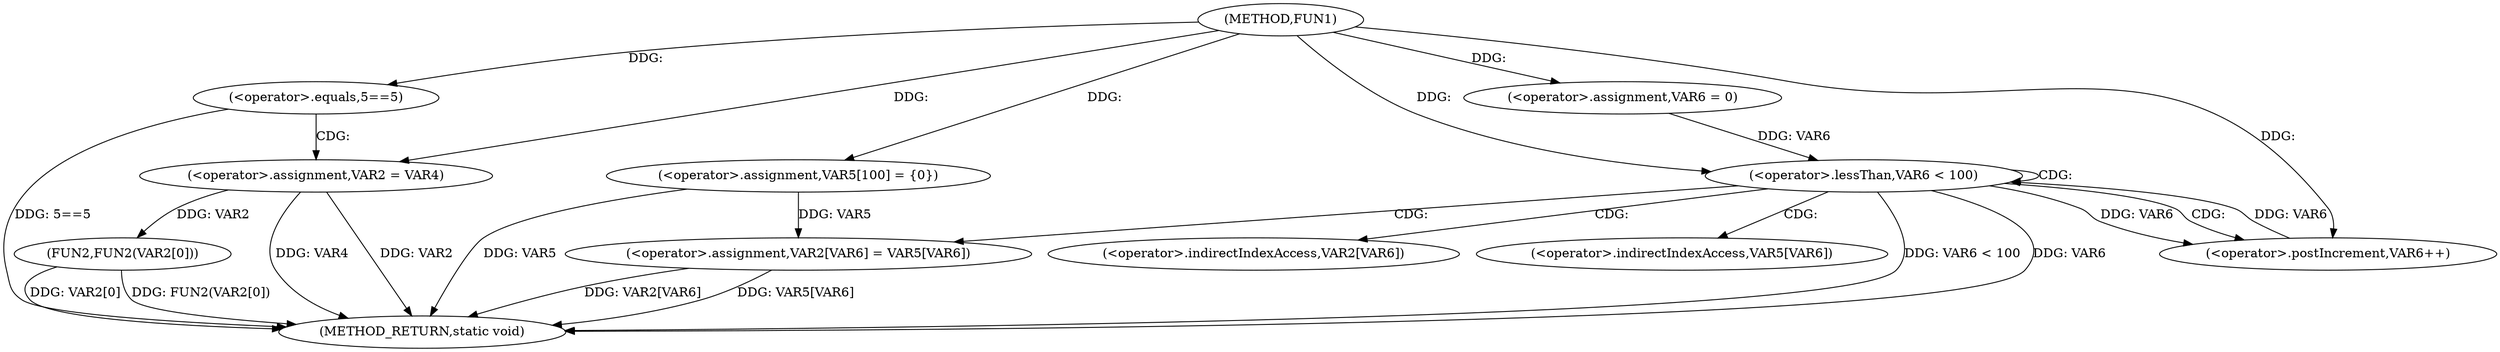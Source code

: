 digraph FUN1 {  
"1000100" [label = "(METHOD,FUN1)" ]
"1000140" [label = "(METHOD_RETURN,static void)" ]
"1000106" [label = "(<operator>.equals,5==5)" ]
"1000110" [label = "(<operator>.assignment,VAR2 = VAR4)" ]
"1000115" [label = "(<operator>.assignment,VAR5[100] = {0})" ]
"1000120" [label = "(<operator>.assignment,VAR6 = 0)" ]
"1000123" [label = "(<operator>.lessThan,VAR6 < 100)" ]
"1000126" [label = "(<operator>.postIncrement,VAR6++)" ]
"1000129" [label = "(<operator>.assignment,VAR2[VAR6] = VAR5[VAR6])" ]
"1000136" [label = "(FUN2,FUN2(VAR2[0]))" ]
"1000130" [label = "(<operator>.indirectIndexAccess,VAR2[VAR6])" ]
"1000133" [label = "(<operator>.indirectIndexAccess,VAR5[VAR6])" ]
  "1000123" -> "1000140"  [ label = "DDG: VAR6 < 100"] 
  "1000136" -> "1000140"  [ label = "DDG: FUN2(VAR2[0])"] 
  "1000123" -> "1000140"  [ label = "DDG: VAR6"] 
  "1000129" -> "1000140"  [ label = "DDG: VAR2[VAR6]"] 
  "1000129" -> "1000140"  [ label = "DDG: VAR5[VAR6]"] 
  "1000110" -> "1000140"  [ label = "DDG: VAR4"] 
  "1000110" -> "1000140"  [ label = "DDG: VAR2"] 
  "1000115" -> "1000140"  [ label = "DDG: VAR5"] 
  "1000136" -> "1000140"  [ label = "DDG: VAR2[0]"] 
  "1000106" -> "1000140"  [ label = "DDG: 5==5"] 
  "1000100" -> "1000106"  [ label = "DDG: "] 
  "1000100" -> "1000110"  [ label = "DDG: "] 
  "1000100" -> "1000115"  [ label = "DDG: "] 
  "1000100" -> "1000120"  [ label = "DDG: "] 
  "1000120" -> "1000123"  [ label = "DDG: VAR6"] 
  "1000126" -> "1000123"  [ label = "DDG: VAR6"] 
  "1000100" -> "1000123"  [ label = "DDG: "] 
  "1000123" -> "1000126"  [ label = "DDG: VAR6"] 
  "1000100" -> "1000126"  [ label = "DDG: "] 
  "1000115" -> "1000129"  [ label = "DDG: VAR5"] 
  "1000110" -> "1000136"  [ label = "DDG: VAR2"] 
  "1000106" -> "1000110"  [ label = "CDG: "] 
  "1000123" -> "1000129"  [ label = "CDG: "] 
  "1000123" -> "1000123"  [ label = "CDG: "] 
  "1000123" -> "1000130"  [ label = "CDG: "] 
  "1000123" -> "1000133"  [ label = "CDG: "] 
  "1000123" -> "1000126"  [ label = "CDG: "] 
}
